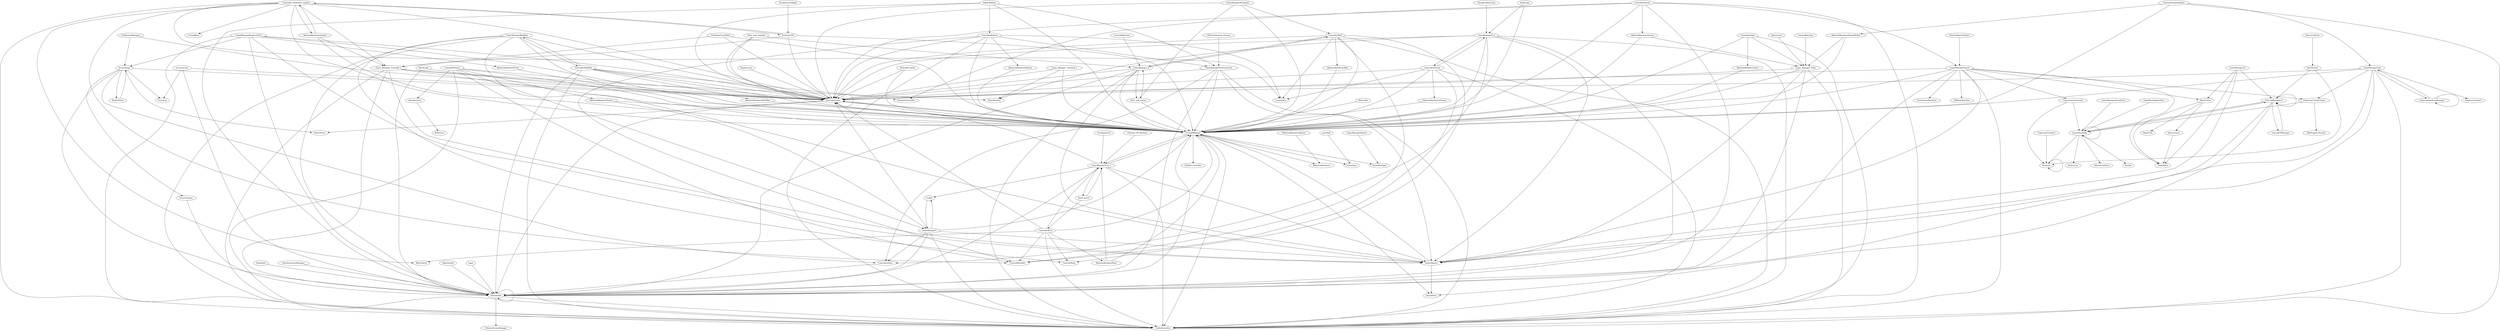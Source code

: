 digraph  {
	graph [nodesep=1.0,
		ranksep=3.0
	];
	BoneReceiver -> BoneGiver;
	EndScreenManager -> SceneThings;
	EndScreenManager -> VarsToInterface;
	AvatarMaster -> OverallManager;
	AvatarMaster -> AvatarData;
	Coms2Interface -> SessionInfo;
	GeneralUIManager -> GeneralManagerv2;
	SceneThings -> DataToSend;
	SceneThings -> Coms2Interface;
	SceneThings -> BackToPlans;
	SceneThings -> Exercises;
	SceneThings -> SceneChanger;
	SceneThings -> VarsToInterface;
	SceneThings -> SessionInfo;
	Game_Manager_Tutorial4_1 -> OverallManager;
	Game_Manager_Tutorial4_1 -> VarsToInterface;
	Game_Manager_Tutorial4_1 -> StateMachine;
	ControllerBalloon -> GlobalVariables;
	ControllerBalloon -> OverallManager;
	ControllerBalloon -> ControllShoulder;
	ControllerBalloon -> ControlArm;
	ControllerBalloon -> GameManagerFlexExtensCot;
	ControllerBalloon -> SkeletonRendererBalloon;
	ControllerBalloon -> VarsToInterface;
	TrajectoryTrackerSuper -> GameRecnMake;
	TrajectoryTrackerSuper -> BarProgressTracker;
	Animater -> Animater;
	PendularsLeftRight -> PendulumTilt;
	GameManagerProgressEval -> AvatarMaster;
	GameManagerProgressEval -> GlobalVariables;
	GameManagerProgressEval -> SceneThings;
	GameManagerProgressEval -> OverallManager;
	GameManagerProgressEval -> SkeletonRendererPEval;
	GameManagerProgressEval -> VarsToInterface;
	GameManagerProgressEval -> SessionInfo;
	Intersections -> TempMesh;
	SkeletonRendererSuperMarket -> OverallManager;
	SkeletonRendererSuperMarket -> Game_Manager_Vidro;
	SkeletonRendererMaster -> ISkeletonRenderer;
	ControllerSword -> GlobalVariables;
	ControllerSword -> ParabolaController;
	ControllerSword -> OverallManager;
	ControllerSword -> SkeletonRendererSword;
	ControllerSword -> VarsToInterface;
	ControllerSword -> GameManagerSword;
	ControllerSword -> SessionInfo;
	GameManager9Chambel -> OverallManager;
	GameManager9Chambel -> Next_wall_spawn;
	GameManager9Chambel -> ControllerWall;
	GameManager9Chambel -> VarsToInterface;
	DetectObjectsToSlice -> GameManagerSword;
	ShoulderAbduction -> GameManagerEx1;
	Forearm_90_Rotation -> GameManagerEx2_1;
	OverallManager -> GlobalVariables;
	OverallManager -> AvatarData;
	OverallManager -> GameManagerEx2_1;
	OverallManager -> Instantiate;
	OverallManager -> IOrbbecController;
	OverallManager -> IGameManager;
	OverallManager -> VarsToInterface;
	OverallManager -> SessionInfo;
	OverallManager -> ISkeletonRenderer;
	SkeletonRendererSagital -> OverallManager;
	SkeletonRendererSagital -> Game_Manager_Tutorial4_2;
	SkeletonRendererSagital -> Controller_Pendulars_Sagital;
	BallScript -> OverallManager;
	BallScript -> GameManagerEx1;
	ControllerSuperMarket -> GlobalVariables;
	ControllerSuperMarket -> SkeletonRendererSuperMarket;
	ControllerSuperMarket -> OverallManager;
	ControllerSuperMarket -> GameManagerSaw;
	Game_Manager_Vidro -> AvatarMaster;
	Game_Manager_Vidro -> GlobalVariables;
	Game_Manager_Vidro -> OverallManager;
	Game_Manager_Vidro -> VarsToInterface;
	Game_Manager_Vidro -> SessionInfo;
	ControllerMailMan -> GlobalVariables;
	ControllerMailMan -> ParabolaController;
	ControllerMailMan -> OverallManager;
	ControllerMailMan -> GameManagerMailMan;
	ControllerMailMan -> VarsToInterface;
	ControllerMailMan -> SkeletonRendererMailMan;
	ControllerMailMan -> SessionInfo;
	SkeletonRendererFlexion -> OverallManager;
	GameManager5 -> AvatarMaster;
	GameManager5 -> GlobalVariables;
	GameManager5 -> Coms2Interface;
	GameManager5 -> OverallManager;
	GameManager5 -> VarsToInterface;
	GameManager5 -> SessionInfo;
	GameManager5 -> LookAt;
	CameraRotation -> Game_Manager_Vidro;
	SkeletonRendererBoat -> OverallManager;
	SkeletonRendererBoat -> GameManagerEx2_1;
	SkeletonRendererPEval -> OverallManager;
	paintball -> Instantiate;
	SupermarketItemManager -> SupermarketItemManager;
	SupermarketItemManager -> GameManagerSaw;
	GameManagerEx2_1 -> AvatarMaster;
	GameManagerEx2_1 -> GlobalVariables;
	GameManagerEx2_1 -> OverallManager;
	GameManagerEx2_1 -> VarsToInterface;
	GameManagerEx2_1 -> SessionInfo;
	GameManagerEx2_1 -> BoatControl;
	GameManagerEx2_1 -> LookAt;
	JoinTheDots -> Animater;
	JoinTheDots -> GeneralManagerv2;
	GameRecnMake -> Animater;
	GameRecnMake -> GameRecnMake;
	GameRecnMake -> GeneralManagerv2;
	GameRecnMake -> Animercise;
	GameRecnMake -> AnimerciseAsset;
	GameRecnMake -> Bonifier;
	ButterflyControl -> OverallManager;
	ButterflyControl -> VarsToInterface;
	BackToPlans -> SceneThings;
	GameManagerEx1 -> AvatarMaster;
	GameManagerEx1 -> GlobalVariables;
	GameManagerEx1 -> Coms2Interface;
	GameManagerEx1 -> OverallManager;
	GameManagerEx1 -> ControllerFlexion;
	GameManagerEx1 -> VarsToInterface;
	GameManagerEx1 -> SessionInfo;
	GameManagerEx1 -> StateMachine;
	TrajectoryLineGenner -> Animater;
	TrajectoryLineGenner -> GameRecnMake;
	MeshCutter -> Intersections;
	MeshCutter -> TempMesh;
	MeshCutter -> MeshUtils;
	ShowNote -> SessionInfo;
	Next_wall_spawn -> OverallManager;
	Next_wall_spawn -> GameManager_9;
	ControllerWall -> GlobalVariables;
	ControllerWall -> OverallManager;
	ControllerWall -> ControllShoulder;
	ControllerWall -> ControlArm;
	ControllerWall -> ControlElbow;
	ControllerWall -> SkeletonRendererWall;
	ControllerWall -> VarsToInterface;
	ControllerWall -> GameManager_9;
	GameManagerFlexExtensCot -> AvatarMaster;
	GameManagerFlexExtensCot -> GlobalVariables;
	GameManagerFlexExtensCot -> Coms2Interface;
	GameManagerFlexExtensCot -> OverallManager;
	GameManagerFlexExtensCot -> VarsToInterface;
	GameManagerFlexExtensCot -> SessionInfo;
	InterfaceSceneManager -> SessionInfo;
	SkeletonRendererGlass -> OverallManager;
	GameManager10 -> AvatarMaster;
	GameManager10 -> MeshCutter;
	GameManager10 -> GeneralManagerv2;
	GameManager10 -> TempMesh;
	RepIncrease -> VarsToInterface;
	CheckpointCol -> GameManagerEx2_1;
	LateralAbduction -> GameManager_9;
	GameManagerMaster -> IGameManager;
	SkeletonRendererBalloon -> OverallManager;
	GeneralManagerv2 -> AvatarMaster;
	GeneralManagerv2 -> GeneralUIManager;
	GeneralManagerv2 -> AvatarData;
	GeneralManagerv2 -> GameRecnMake;
	GeneralManagerv2 -> GeneralManagerv2;
	SkeletonRendererWall -> OverallManager;
	SphereCast -> Game_Manager_Vidro;
	ControllerFlexion -> GlobalVariables;
	ControllerFlexion -> OverallManager;
	ControllerFlexion -> SkeletonRendererFlexion;
	ControllerFlexion -> ControllShoulder;
	ControllerFlexion -> ControlArm;
	ControllerFlexion -> GameManagerEx1;
	ControllerFlexion -> VarsToInterface;
	SkeletonRendererSword -> OverallManager;
	SkeletonRendererSword -> Game_Manager_Vidro;
	receivescript -> Exercises;
	receivescript -> VarsToInterface;
	receivescript -> SessionInfo;
	ElbowExtension_Flexion -> GameManagerFlexExtensCot;
	SceneChanger -> SessionInfo;
	GameManagerMailMan -> AvatarMaster;
	GameManagerMailMan -> GlobalVariables;
	GameManagerMailMan -> OverallManager;
	GameManagerMailMan -> ControllerMailMan;
	GameManagerMailMan -> ControlElbow;
	GameManagerMailMan -> VarsToInterface;
	GameManagerMailMan -> SessionInfo;
	GameManagerSaw -> AvatarMaster;
	GameManagerSaw -> GlobalVariables;
	GameManagerSaw -> TrajectoryTrackerSuper;
	GameManagerSaw -> OverallManager;
	GameManagerSaw -> SupermarketItemManager;
	GameManagerSaw -> VarsToInterface;
	GameManagerSaw -> ProgressTracker3;
	GameManagerSaw -> SessionInfo;
	VarsToInterface -> DataToSend;
	VarsToInterface -> OverallManager;
	VarsToInterface -> VarsToInterface;
	VarsToInterface -> SessionInfo;
	PendulumTilt -> OverallManager;
	PendulumTilt -> VarsToInterface;
	PendulumTilt -> Game_Manager_Tutorial4_2;
	PendulumTilt -> Controller_Pendulars_Sagital;
	SkeletonRendererMailMan -> OverallManager;
	ControllerBoat -> GlobalVariables;
	ControllerBoat -> OverallManager;
	ControllerBoat -> ControllShoulder;
	ControllerBoat -> SkeletonRendererBoat;
	ControllerBoat -> GameManagerEx2_1;
	ControllerBoat -> ControlElbow;
	ControllerBoat -> VarsToInterface;
	ControllerBoat -> BlurControl;
	GameManagerSword -> AvatarMaster;
	GameManagerSword -> GlobalVariables;
	GameManagerSword -> TrajectoryTrackerSuper;
	GameManagerSword -> OverallManager;
	GameManagerSword -> ScreenLineRenderer;
	GameManagerSword -> TrajectoryLineGenner;
	GameManagerSword -> DiffStateMachine;
	GameManagerSword -> MeshCutter;
	GameManagerSword -> VarsToInterface;
	GameManagerSword -> SessionInfo;
	GameManagerSword -> TempMesh;
	Game_Manager_Tutorial4_2 -> AvatarMaster;
	Game_Manager_Tutorial4_2 -> GlobalVariables;
	Game_Manager_Tutorial4_2 -> OverallManager;
	Game_Manager_Tutorial4_2 -> VarsToInterface;
	Game_Manager_Tutorial4_2 -> SessionInfo;
	Game_Manager_Tutorial4_2 -> StateMachine;
	Next_wall_chambel -> OverallManager;
	Next_wall_chambel -> VarsToInterface;
	Next_wall_chambel -> GameManager_9;
	ControllerFlower -> BoneReceiver;
	ControllerFlower -> GlobalVariables;
	ControllerFlower -> OverallManager;
	ControllerFlower -> ControllShoulder;
	ControllerFlower -> GameManager5;
	ControllerFlower -> VarsToInterface;
	ControllerFlower -> SkeletonRendererFlower;
	SkeletonRendererFlower -> OverallManager;
	SkeletonRendererFlower -> GameManager5;
	SessionInfo -> GlobalVariables;
	SessionInfo -> UltimateSceneManager;
	SessionInfo -> SessionInfo;
	BoatControl -> GameManagerEx2_1;
	BoatControl -> ControllerBoat;
	RestScript -> VarsToInterface;
	RestScript -> SessionInfo;
	WallColide -> OverallManager;
	InflateBalloon -> ControllerBalloon;
	InflateBalloon -> OverallManager;
	InflateBalloon -> GameManagerFlexExtensCot;
	InflateBalloon -> VarsToInterface;
	InflateBalloon -> SessionInfo;
	SkipTutorial -> SessionInfo;
	PendularsFrontBack -> OverallManager;
	PendularsFrontBack -> VarsToInterface;
	PendularsFrontBack -> Game_Manager_Tutorial4_2;
	ControllerGlass -> GlobalVariables;
	ControllerGlass -> OverallManager;
	ControllerGlass -> Game_Manager_Vidro;
	ControllerGlass -> SkeletonRendererGlass;
	Controller_Pendulars_Sagital -> GlobalVariables;
	Controller_Pendulars_Sagital -> OverallManager;
	Controller_Pendulars_Sagital -> SkeletonRendererSagital;
	Controller_Pendulars_Sagital -> ControllShoulder;
	Controller_Pendulars_Sagital -> ControlArm;
	Controller_Pendulars_Sagital -> ControlBack;
	Controller_Pendulars_Sagital -> VarsToInterface;
	Controller_Pendulars_Sagital -> PendulumTilt;
	Controller_Pendulars_Sagital -> Game_Manager_Tutorial4_2;
	Controller_Pendulars_Sagital -> BlurControl;
	GameManager_9 -> AvatarMaster;
	GameManager_9 -> GlobalVariables;
	GameManager_9 -> OverallManager;
	GameManager_9 -> Next_wall_spawn;
	GameManager_9 -> ControllerWall;
	GameManager_9 -> VarsToInterface;
	GameManager_9 -> SessionInfo;
	LookAt -> GameManager5;
	Login -> SessionInfo;
	TrajectoryTracker2 -> Animater;
	DetectCollision -> JoinTheDots;
	GameManagerSwordTest -> GameRecnMake;
	GameRecnMakeEditor -> GameRecnMake;
}
